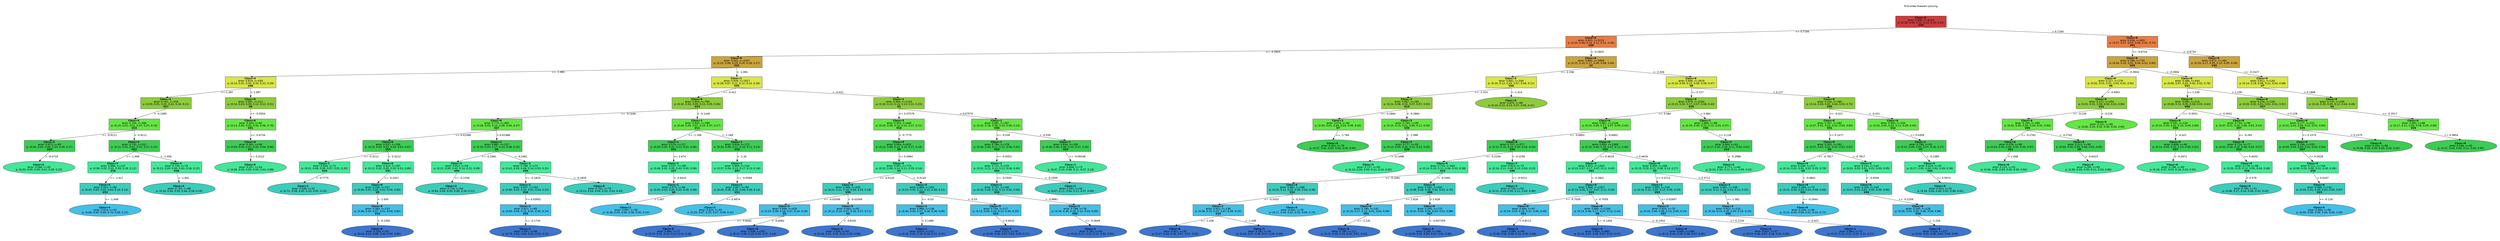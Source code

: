 digraph Tree {
splines=false;
graph [pad=".25", ranksep="0.5", nodesep="1"];
node [shape=rect, style="filled", color="black", fontname="helvetica",fillcolor="white"] ;
edge [fontname="helvetica"] ;
0 [label="first-order-theorem-proving", shape=plaintext];
0:s -> 1:n [style=invis];   
1 [label=<<b> Class=6 </b> <br/> error: 0.890, n=6118 <br/> p: (0.18, 0.08, 0.12, 0.10, 0.10, 0.42) <br/><b>V10</b>>, fillcolor="0.000 0.7 0.800", shape="rect"];
2 [label=<<b> Class=6 </b> <br/> error: 0.923, n=5215 <br/> p: (0.20, 0.08, 0.14, 0.11, 0.12, 0.36) <br/><b>V38</b>>, fillcolor="0.060 0.7 0.900", shape="rect"];
1:s -> 2:n [label="<= 0.7194"] ;
3 [label=<<b> Class=6 </b> <br/> error: 0.942, n=2347 <br/> p: (0.25, 0.06, 0.10, 0.16, 0.16, 0.27) <br/><b>V22</b>>, fillcolor="0.120 0.7 0.800", shape="rect"];
2:s -> 3:n [label="<= -0.2603"] ;
4 [label=<<b> Class=4 </b> <br/> error: 0.819, n=430 <br/> p: (0.10, 0.01, 0.03, 0.34, 0.22, 0.29) <br/><b>V46</b>>, fillcolor="0.180 0.7 0.900", shape="rect"];
3:s -> 4:n [label="<= -1.081"] ;
5 [label=<<b> Class=4 </b> <br/> error: 0.761, n=318 <br/> p: (0.09, 0.01, 0.02, 0.42, 0.26, 0.21) <br/><b>V17</b>>, fillcolor="0.240 0.7 0.800", shape="rect"];
4:s -> 5:n [label="<= 1.387"] ;
6 [label=<<b> Class=4 </b> <br/> error: 0.740, n=284 <br/> p: (0.10, 0.01, 0.01, 0.47, 0.23, 0.19) <br/><b>V23</b>>, fillcolor="0.300 0.7 0.900", shape="rect"];
5:s -> 6:n [label="> -0.1585"] ;
7 [label=<<b> Class=5 </b> <br/> error: 0.673, n=83 <br/> p: (0.04, 0.00, 0.00, 0.34, 0.36, 0.27) <br/><b>V25</b>>, fillcolor="0.360 0.7 0.800", shape="rect"];
6:s -> 7:n [label="<= -0.9111"] ;
8 [label=<<b> Class=4 </b> <br/> error: 0.568, n=50 <br/> p: (0.00, 0.00, 0.00, 0.52, 0.28, 0.20) >, fillcolor="0.420 0.7 0.900", shape="oval"];
7:s -> 8:n [label="> -0.4719"] ;
9 [label=<<b> Class=4 </b> <br/> error: 0.732, n=201 <br/> p: (0.12, 0.01, 0.01, 0.52, 0.17, 0.15) <br/><b>V22</b>>, fillcolor="0.360 0.7 0.800", shape="rect"];
6:s -> 9:n [label="> -0.9111"] ;
10 [label=<<b> Class=4 </b> <br/> error: 0.683, n=127 <br/> p: (0.06, 0.02, 0.02, 0.59, 0.18, 0.12) <br/><b>V16</b>>, fillcolor="0.420 0.7 0.900", shape="rect"];
9:s -> 10:n [label="<= -1.356"] ;
11 [label=<<b> Class=4 </b> <br/> error: 0.553, n=86 <br/> p: (0.03, 0.00, 0.00, 0.64, 0.19, 0.14) <br/><b>V22</b>>, fillcolor="0.480 0.7 0.800", shape="rect"];
10:s -> 11:n [label="<= -1.417"] ;
12 [label=<<b> Class=4 </b> <br/> error: 0.514, n=53 <br/> p: (0.06, 0.00, 0.00, 0.70, 0.09, 0.15) >, fillcolor="0.540 0.7 0.900", shape="oval"];
11:s -> 12:n [label="<= -1.448"] ;
13 [label=<<b> Class=4 </b> <br/> error: 0.739, n=74 <br/> p: (0.22, 0.00, 0.00, 0.41, 0.16, 0.22) <br/><b>V18</b>>, fillcolor="0.420 0.7 0.900", shape="rect"];
9:s -> 13:n [label="> -1.356"] ;
14 [label=<<b> Class=4 </b> <br/> error: 0.725, n=68 <br/> p: (0.19, 0.00, 0.00, 0.44, 0.18, 0.19) >, fillcolor="0.480 0.7 0.800", shape="oval"];
13:s -> 14:n [label="> -1.841"] ;
15 [label=<<b> Class=6 </b> <br/> error: 0.801, n=112 <br/> p: (0.13, 0.03, 0.09, 0.12, 0.12, 0.51) <br/><b>V6</b>>, fillcolor="0.240 0.7 0.800", shape="rect"];
4:s -> 15:n [label="> 1.387"] ;
16 [label=<<b> Class=6 </b> <br/> error: 0.440, n=63 <br/> p: (0.13, 0.00, 0.05, 0.00, 0.06, 0.76) <br/><b>V31</b>>, fillcolor="0.300 0.7 0.900", shape="rect"];
15:s -> 16:n [label="<= -0.3054"] ;
17 [label=<<b> Class=6 </b> <br/> error: 0.301, n=56 <br/> p: (0.09, 0.00, 0.02, 0.00, 0.04, 0.86) <br/><b>V11</b>>, fillcolor="0.360 0.7 0.800", shape="rect"];
16:s -> 17:n [label="<= -0.6734"] ;
18 [label=<<b> Class=6 </b> <br/> error: 0.257, n=54 <br/> p: (0.06, 0.00, 0.02, 0.00, 0.04, 0.89) >, fillcolor="0.420 0.7 0.900", shape="oval"];
17:s -> 18:n [label="<= 0.3122"] ;
19 [label=<<b> Class=1 </b> <br/> error: 0.939, n=1917 <br/> p: (0.28, 0.07, 0.11, 0.12, 0.15, 0.26) <br/><b>V35</b>>, fillcolor="0.180 0.7 0.900", shape="rect"];
3:s -> 19:n [label="> -1.081"] ;
20 [label=<<b> Class=6 </b> <br/> error: 0.834, n=784 <br/> p: (0.32, 0.03, 0.09, 0.15, 0.05, 0.36) <br/><b>V15</b>>, fillcolor="0.240 0.7 0.800", shape="rect"];
19:s -> 20:n [label="<= -0.421"] ;
21 [label=<<b> Class=6 </b> <br/> error: 0.770, n=495 <br/> p: (0.28, 0.03, 0.10, 0.08, 0.04, 0.47) <br/><b>V27</b>>, fillcolor="0.300 0.7 0.900", shape="rect"];
20:s -> 21:n [label="<= -0.1446"] ;
22 [label=<<b> Class=6 </b> <br/> error: 0.537, n=258 <br/> p: (0.22, 0.03, 0.03, 0.03, 0.01, 0.67) <br/><b>V13</b>>, fillcolor="0.360 0.7 0.800", shape="rect"];
21:s -> 22:n [label="<= 0.02388"] ;
23 [label=<<b> Class=1 </b> <br/> error: 0.626, n=71 <br/> p: (0.51, 0.06, 0.00, 0.07, 0.01, 0.35) <br/><b>V10</b>>, fillcolor="0.420 0.7 0.900", shape="rect"];
22:s -> 23:n [label="<= -0.3212"] ;
24 [label=<<b> Class=1 </b> <br/> error: 0.546, n=51 <br/> p: (0.71, 0.08, 0.00, 0.10, 0.02, 0.10) >, fillcolor="0.480 0.7 0.800", shape="oval"];
23:s -> 24:n [label="> -0.7775"] ;
25 [label=<<b> Class=6 </b> <br/> error: 0.413, n=187 <br/> p: (0.12, 0.02, 0.05, 0.02, 0.01, 0.80) <br/><b>V31</b>>, fillcolor="0.420 0.7 0.900", shape="rect"];
22:s -> 25:n [label="> -0.3212"] ;
26 [label=<<b> Class=6 </b> <br/> error: 0.336, n=157 <br/> p: (0.06, 0.02, 0.05, 0.02, 0.00, 0.85) <br/><b>V5</b>>, fillcolor="0.480 0.7 0.800", shape="rect"];
25:s -> 26:n [label="<= -0.4207"] ;
27 [label=<<b> Class=6 </b> <br/> error: 0.383, n=115 <br/> p: (0.08, 0.03, 0.07, 0.01, 0.00, 0.82) <br/><b>V15</b>>, fillcolor="0.540 0.7 0.900", shape="rect"];
26:s -> 27:n [label="> -1.045"] ;
28 [label=<<b> Class=6 </b> <br/> error: 0.326, n=92 <br/> p: (0.04, 0.03, 0.08, 0.00, 0.00, 0.85) >, fillcolor="0.600 0.7 0.800", shape="oval"];
27:s -> 28:n [label="> -0.2362"] ;
29 [label=<<b> Class=1 </b> <br/> error: 0.887, n=237 <br/> p: (0.33, 0.03, 0.17, 0.14, 0.08, 0.25) <br/><b>V6</b>>, fillcolor="0.360 0.7 0.800", shape="rect"];
21:s -> 29:n [label="> 0.02388"] ;
30 [label=<<b> Class=3 </b> <br/> error: 0.812, n=64 <br/> p: (0.12, 0.00, 0.42, 0.14, 0.22, 0.09) <br/><b>V34</b>>, fillcolor="0.420 0.7 0.900", shape="rect"];
29:s -> 30:n [label="<= -0.2481"] ;
31 [label=<<b> Class=3 </b> <br/> error: 0.716, n=54 <br/> p: (0.04, 0.00, 0.50, 0.09, 0.26, 0.11) >, fillcolor="0.480 0.7 0.800", shape="oval"];
30:s -> 31:n [label="<= -0.2256"] ;
32 [label=<<b> Class=1 </b> <br/> error: 0.798, n=173 <br/> p: (0.41, 0.03, 0.08, 0.14, 0.03, 0.31) <br/><b>V39</b>>, fillcolor="0.420 0.7 0.900", shape="rect"];
29:s -> 32:n [label="> -0.2481"] ;
33 [label=<<b> Class=1 </b> <br/> error: 0.637, n=103 <br/> p: (0.60, 0.03, 0.10, 0.01, 0.04, 0.22) <br/><b>V10</b>>, fillcolor="0.480 0.7 0.800", shape="rect"];
32:s -> 33:n [label="<= -0.1829"] ;
34 [label=<<b> Class=1 </b> <br/> error: 0.627, n=85 <br/> p: (0.65, 0.04, 0.12, 0.01, 0.05, 0.14) <br/><b>V15</b>>, fillcolor="0.540 0.7 0.900", shape="rect"];
33:s -> 34:n [label="<= 0.03902"] ;
35 [label=<<b> Class=1 </b> <br/> error: 0.497, n=68 <br/> p: (0.75, 0.03, 0.04, 0.01, 0.03, 0.13) >, fillcolor="0.600 0.7 0.800", shape="oval"];
34:s -> 35:n [label="<= -0.1744"] ;
36 [label=<<b> Class=6 </b> <br/> error: 0.761, n=70 <br/> p: (0.13, 0.04, 0.04, 0.33, 0.03, 0.43) >, fillcolor="0.480 0.7 0.800", shape="oval"];
32:s -> 36:n [label="> -0.1829"] ;
37 [label=<<b> Class=1 </b> <br/> error: 0.845, n=289 <br/> p: (0.40, 0.04, 0.07, 0.25, 0.07, 0.17) <br/><b>V11</b>>, fillcolor="0.300 0.7 0.900", shape="rect"];
20:s -> 37:n [label="> -0.1446"] ;
38 [label=<<b> Class=1 </b> <br/> error: 0.576, n=117 <br/> p: (0.50, 0.02, 0.01, 0.41, 0.01, 0.06) <br/><b>V31</b>>, fillcolor="0.360 0.7 0.800", shape="rect"];
37:s -> 38:n [label="<= -1.169"] ;
39 [label=<<b> Class=1 </b> <br/> error: 0.537, n=109 <br/> p: (0.49, 0.02, 0.00, 0.43, 0.00, 0.06) <br/><b>V27</b>>, fillcolor="0.420 0.7 0.900", shape="rect"];
38:s -> 39:n [label="<= 2.674"] ;
40 [label=<<b> Class=1 </b> <br/> error: 0.570, n=66 <br/> p: (0.55, 0.03, 0.00, 0.33, 0.00, 0.09) <br/><b>V6</b>>, fillcolor="0.480 0.7 0.800", shape="rect"];
39:s -> 40:n [label="> -0.6423"] ;
41 [label=<<b> Class=1 </b> <br/> error: 0.597, n=58 <br/> p: (0.48, 0.03, 0.00, 0.38, 0.00, 0.10) >, fillcolor="0.540 0.7 0.900", shape="oval"];
40:s -> 41:n [label="> 1.007"] ;
42 [label=<<b> Class=1 </b> <br/> error: 0.916, n=172 <br/> p: (0.34, 0.06, 0.11, 0.15, 0.11, 0.24) <br/><b>V16</b>>, fillcolor="0.360 0.7 0.800", shape="rect"];
37:s -> 42:n [label="> -1.169"] ;
43 [label=<<b> Class=1 </b> <br/> error: 0.908, n=144 <br/> p: (0.37, 0.04, 0.13, 0.17, 0.13, 0.16) <br/><b>V47</b>>, fillcolor="0.420 0.7 0.900", shape="rect"];
42:s -> 43:n [label="> -1.45"] ;
44 [label=<<b> Class=1 </b> <br/> error: 0.847, n=99 <br/> p: (0.46, 0.06, 0.16, 0.08, 0.09, 0.14) <br/><b>V12</b>>, fillcolor="0.480 0.7 0.800", shape="rect"];
43:s -> 44:n [label="<= -0.5568"] ;
45 [label=<<b> Class=1 </b> <br/> error: 0.915, n=55 <br/> p: (0.29, 0.07, 0.25, 0.07, 0.09, 0.22) >, fillcolor="0.540 0.7 0.900", shape="oval"];
44:s -> 45:n [label="<= 0.4874"] ;
46 [label=<<b> Class=1 </b> <br/> error: 0.964, n=1133 <br/> p: (0.26, 0.10, 0.13, 0.10, 0.22, 0.20) <br/><b>V2</b>>, fillcolor="0.240 0.7 0.800", shape="rect"];
19:s -> 46:n [label="> -0.421"] ;
47 [label=<<b> Class=5 </b> <br/> error: 0.953, n=846 <br/> p: (0.20, 0.08, 0.14, 0.10, 0.27, 0.21) <br/><b>V10</b>>, fillcolor="0.300 0.7 0.900", shape="rect"];
46:s -> 47:n [label="<= 0.07579"] ;
48 [label=<<b> Class=5 </b> <br/> error: 0.954, n=822 <br/> p: (0.21, 0.08, 0.14, 0.10, 0.27, 0.19) <br/><b>V8</b>>, fillcolor="0.360 0.7 0.800", shape="rect"];
47:s -> 48:n [label="> -0.7775"] ;
49 [label=<<b> Class=5 </b> <br/> error: 0.951, n=773 <br/> p: (0.22, 0.08, 0.14, 0.11, 0.29, 0.16) <br/><b>V3</b>>, fillcolor="0.420 0.7 0.900", shape="rect"];
48:s -> 49:n [label="<= 0.3994"] ;
50 [label=<<b> Class=5 </b> <br/> error: 0.968, n=520 <br/> p: (0.21, 0.11, 0.16, 0.09, 0.25, 0.18) <br/><b>V35</b>>, fillcolor="0.480 0.7 0.800", shape="rect"];
49:s -> 50:n [label="<= -0.5143"] ;
51 [label=<<b> Class=5 </b> <br/> error: 0.946, n=429 <br/> p: (0.23, 0.08, 0.18, 0.07, 0.24, 0.20) <br/><b>V3</b>>, fillcolor="0.540 0.7 0.900", shape="rect"];
50:s -> 51:n [label="<= -0.02049"] ;
52 [label=<<b> Class=6 </b> <br/> error: 0.866, n=77 <br/> p: (0.22, 0.01, 0.12, 0.13, 0.14, 0.38) >, fillcolor="0.600 0.7 0.800", shape="oval"];
51:s -> 52:n [label="<= -0.6062"] ;
53 [label=<<b> Class=5 </b> <br/> error: 0.938, n=352 <br/> p: (0.23, 0.09, 0.20, 0.05, 0.27, 0.16) >, fillcolor="0.600 0.7 0.800", shape="oval"];
51:s -> 53:n [label="> -0.6062"] ;
54 [label=<<b> Class=5 </b> <br/> error: 0.943, n=91 <br/> p: (0.12, 0.24, 0.07, 0.19, 0.27, 0.11) <br/><b>V2</b>>, fillcolor="0.540 0.7 0.900", shape="rect"];
50:s -> 54:n [label="> -0.02049"] ;
55 [label=<<b> Class=4 </b> <br/> error: 0.926, n=64 <br/> p: (0.16, 0.22, 0.05, 0.25, 0.25, 0.08) >, fillcolor="0.600 0.7 0.800", shape="oval"];
54:s -> 55:n [label="> -0.8191"] ;
56 [label=<<b> Class=5 </b> <br/> error: 0.866, n=253 <br/> p: (0.23, 0.02, 0.11, 0.15, 0.38, 0.12) <br/><b>V22</b>>, fillcolor="0.480 0.7 0.800", shape="rect"];
49:s -> 56:n [label="> -0.5143"] ;
57 [label=<<b> Class=1 </b> <br/> error: 0.888, n=136 <br/> p: (0.30, 0.03, 0.17, 0.18, 0.26, 0.06) <br/><b>V7</b>>, fillcolor="0.540 0.7 0.900", shape="rect"];
56:s -> 57:n [label="<= -0.53"] ;
58 [label=<<b> Class=1 </b> <br/> error: 0.874, n=121 <br/> p: (0.34, 0.02, 0.19, 0.18, 0.21, 0.07) >, fillcolor="0.600 0.7 0.800", shape="oval"];
57:s -> 58:n [label="> 0.1489"] ;
59 [label=<<b> Class=5 </b> <br/> error: 0.734, n=117 <br/> p: (0.15, 0.00, 0.03, 0.12, 0.50, 0.20) <br/><b>V14</b>>, fillcolor="0.540 0.7 0.900", shape="rect"];
56:s -> 59:n [label="> -0.53"] ;
60 [label=<<b> Class=5 </b> <br/> error: 0.521, n=79 <br/> p: (0.05, 0.00, 0.01, 0.03, 0.65, 0.27) >, fillcolor="0.600 0.7 0.800", shape="oval"];
59:s -> 60:n [label="> 0.4532"] ;
61 [label=<<b> Class=1 </b> <br/> error: 0.881, n=287 <br/> p: (0.42, 0.18, 0.09, 0.10, 0.06, 0.14) <br/><b>V38</b>>, fillcolor="0.300 0.7 0.900", shape="rect"];
46:s -> 61:n [label="> 0.07579"] ;
62 [label=<<b> Class=1 </b> <br/> error: 0.784, n=178 <br/> p: (0.46, 0.26, 0.11, 0.11, 0.06, 0.01) <br/><b>V10</b>>, fillcolor="0.360 0.7 0.800", shape="rect"];
61:s -> 62:n [label="<= -0.539"] ;
63 [label=<<b> Class=1 </b> <br/> error: 0.731, n=155 <br/> p: (0.51, 0.21, 0.13, 0.12, 0.04, 0.00) <br/><b>V44</b>>, fillcolor="0.420 0.7 0.900", shape="rect"];
62:s -> 63:n [label="<= -0.5053"] ;
64 [label=<<b> Class=1 </b> <br/> error: 0.757, n=100 <br/> p: (0.42, 0.26, 0.18, 0.12, 0.02, 0.00) <br/><b>V19</b>>, fillcolor="0.480 0.7 0.800", shape="rect"];
63:s -> 64:n [label="<= -0.2505"] ;
65 [label=<<b> Class=1 </b> <br/> error: 0.788, n=76 <br/> p: (0.34, 0.30, 0.20, 0.13, 0.03, 0.00) <br/><b>V50</b>>, fillcolor="0.540 0.7 0.900", shape="rect"];
64:s -> 65:n [label="> -0.9981"] ;
66 [label=<<b> Class=1 </b> <br/> error: 0.791, n=60 <br/> p: (0.33, 0.27, 0.22, 0.17, 0.02, 0.00) >, fillcolor="0.600 0.7 0.800", shape="oval"];
65:s -> 66:n [label="<= -0.4649"] ;
67 [label=<<b> Class=1 </b> <br/> error: 0.592, n=55 <br/> p: (0.67, 0.11, 0.04, 0.11, 0.07, 0.00) >, fillcolor="0.480 0.7 0.800", shape="oval"];
63:s -> 67:n [label="> -0.2505"] ;
68 [label=<<b> Class=1 </b> <br/> error: 0.834, n=109 <br/> p: (0.36, 0.06, 0.06, 0.10, 0.07, 0.35) <br/><b>V33</b>>, fillcolor="0.360 0.7 0.800", shape="rect"];
61:s -> 68:n [label="> -0.539"] ;
69 [label=<<b> Class=1 </b> <br/> error: 0.848, n=73 <br/> p: (0.47, 0.10, 0.08, 0.11, 0.07, 0.18) >, fillcolor="0.420 0.7 0.900", shape="oval"];
68:s -> 69:n [label="<= -0.09248"] ;
70 [label=<<b> Class=6 </b> <br/> error: 0.864, n=2868 <br/> p: (0.15, 0.10, 0.17, 0.06, 0.08, 0.44) <br/><b>V2</b>>, fillcolor="0.120 0.7 0.800", shape="rect"];
2:s -> 70:n [label="> -0.2603"] ;
71 [label=<<b> Class=3 </b> <br/> error: 0.861, n=249 <br/> p: (0.20, 0.12, 0.43, 0.07, 0.06, 0.11) <br/><b>V20</b>>, fillcolor="0.180 0.7 0.900", shape="rect"];
70:s -> 71:n [label="<= -2.336"] ;
72 [label=<<b> Class=3 </b> <br/> error: 0.687, n=181 <br/> p: (0.24, 0.08, 0.55, 0.07, 0.07, 0.00) <br/><b>V13</b>>, fillcolor="0.240 0.7 0.800", shape="rect"];
71:s -> 72:n [label="<= -1.314"] ;
73 [label=<<b> Class=3 </b> <br/> error: 0.474, n=82 <br/> p: (0.35, 0.01, 0.60, 0.04, 0.00, 0.00) <br/><b>V7</b>>, fillcolor="0.300 0.7 0.900", shape="rect"];
72:s -> 73:n [label="<= -0.2864"] ;
74 [label=<<b> Class=3 </b> <br/> error: 0.402, n=79 <br/> p: (0.37, 0.01, 0.62, 0.00, 0.00, 0.00) >, fillcolor="0.360 0.7 0.800", shape="oval"];
73:s -> 74:n [label="<= -1.764"] ;
75 [label=<<b> Class=3 </b> <br/> error: 0.765, n=99 <br/> p: (0.15, 0.13, 0.51, 0.09, 0.12, 0.00) <br/><b>V20</b>>, fillcolor="0.300 0.7 0.900", shape="rect"];
72:s -> 75:n [label="> -0.2864"] ;
76 [label=<<b> Class=3 </b> <br/> error: 0.777, n=55 <br/> p: (0.13, 0.05, 0.45, 0.15, 0.22, 0.00) <br/><b>V28</b>>, fillcolor="0.360 0.7 0.800", shape="rect"];
75:s -> 76:n [label="> -1.998"] ;
77 [label=<<b> Class=3 </b> <br/> error: 0.727, n=50 <br/> p: (0.10, 0.04, 0.50, 0.12, 0.24, 0.00) >, fillcolor="0.420 0.7 0.900", shape="oval"];
76:s -> 77:n [label="> -0.1498"] ;
78 [label=<<b> Class=6 </b> <br/> error: 0.870, n=68 <br/> p: (0.10, 0.22, 0.13, 0.07, 0.06, 0.41) >, fillcolor="0.240 0.7 0.800", shape="oval"];
71:s -> 78:n [label="> -1.314"] ;
79 [label=<<b> Class=6 </b> <br/> error: 0.846, n=2619 <br/> p: (0.15, 0.09, 0.15, 0.06, 0.08, 0.47) <br/><b>V8</b>>, fillcolor="0.180 0.7 0.900", shape="rect"];
70:s -> 79:n [label="> -2.336"] ;
80 [label=<<b> Class=6 </b> <br/> error: 0.879, n=2234 <br/> p: (0.15, 0.10, 0.17, 0.07, 0.08, 0.43) <br/><b>V35</b>>, fillcolor="0.240 0.7 0.800", shape="rect"];
79:s -> 80:n [label="<= 0.127"] ;
81 [label=<<b> Class=6 </b> <br/> error: 0.867, n=2146 <br/> p: (0.15, 0.09, 0.17, 0.07, 0.09, 0.44) <br/><b>V8</b>>, fillcolor="0.300 0.7 0.900", shape="rect"];
80:s -> 81:n [label="<= 3.584"] ;
82 [label=<<b> Class=6 </b> <br/> error: 0.757, n=577 <br/> p: (0.15, 0.10, 0.15, 0.04, 0.02, 0.54) <br/><b>V34</b>>, fillcolor="0.360 0.7 0.800", shape="rect"];
81:s -> 82:n [label="<= -0.6902"] ;
83 [label=<<b> Class=6 </b> <br/> error: 0.719, n=504 <br/> p: (0.14, 0.10, 0.11, 0.04, 0.03, 0.58) <br/><b>V15</b>>, fillcolor="0.420 0.7 0.900", shape="rect"];
82:s -> 83:n [label="<= -0.2256"] ;
84 [label=<<b> Class=6 </b> <br/> error: 0.863, n=188 <br/> p: (0.25, 0.12, 0.16, 0.06, 0.04, 0.38) <br/><b>V12</b>>, fillcolor="0.480 0.7 0.800", shape="rect"];
83:s -> 84:n [label="<= -0.2091"] ;
85 [label=<<b> Class=1 </b> <br/> error: 0.922, n=136 <br/> p: (0.28, 0.15, 0.21, 0.07, 0.05, 0.24) <br/><b>V14</b>>, fillcolor="0.540 0.7 0.900", shape="rect"];
84:s -> 85:n [label="<= -0.3332"] ;
86 [label=<<b> Class=6 </b> <br/> error: 0.927, n=82 <br/> p: (0.17, 0.20, 0.16, 0.07, 0.07, 0.33) >, fillcolor="0.600 0.7 0.800", shape="oval"];
85:s -> 86:n [label="<= -1.436"] ;
87 [label=<<b> Class=1 </b> <br/> error: 0.782, n=54 <br/> p: (0.44, 0.07, 0.30, 0.07, 0.02, 0.09) >, fillcolor="0.600 0.7 0.800", shape="oval"];
85:s -> 87:n [label="> -1.436"] ;
88 [label=<<b> Class=6 </b> <br/> error: 0.445, n=52 <br/> p: (0.17, 0.04, 0.02, 0.02, 0.00, 0.75) >, fillcolor="0.540 0.7 0.900", shape="oval"];
84:s -> 88:n [label="> -0.3332"] ;
89 [label=<<b> Class=6 </b> <br/> error: 0.582, n=316 <br/> p: (0.08, 0.09, 0.08, 0.02, 0.02, 0.70) <br/><b>V48</b>>, fillcolor="0.480 0.7 0.800", shape="rect"];
83:s -> 89:n [label="> -0.2091"] ;
90 [label=<<b> Class=6 </b> <br/> error: 0.780, n=141 <br/> p: (0.16, 0.17, 0.13, 0.01, 0.04, 0.48) <br/><b>V51</b>>, fillcolor="0.540 0.7 0.900", shape="rect"];
89:s -> 90:n [label="<= 2.628"] ;
91 [label=<<b> Class=6 </b> <br/> error: 0.789, n=111 <br/> p: (0.21, 0.20, 0.15, 0.02, 0.01, 0.41) >, fillcolor="0.600 0.7 0.800", shape="oval"];
90:s -> 91:n [label="<= -2.132"] ;
92 [label=<<b> Class=6 </b> <br/> error: 0.305, n=175 <br/> p: (0.01, 0.03, 0.04, 0.03, 0.01, 0.88) <br/><b>V17</b>>, fillcolor="0.540 0.7 0.900", shape="rect"];
89:s -> 92:n [label="> 2.628"] ;
93 [label=<<b> Class=6 </b> <br/> error: 0.246, n=166 <br/> p: (0.00, 0.02, 0.04, 0.02, 0.01, 0.90) >, fillcolor="0.600 0.7 0.800", shape="oval"];
92:s -> 93:n [label="> -0.007359"] ;
94 [label=<<b> Class=3 </b> <br/> error: 0.820, n=73 <br/> p: (0.16, 0.11, 0.40, 0.10, 0.00, 0.23) <br/><b>V46</b>>, fillcolor="0.420 0.7 0.900", shape="rect"];
82:s -> 94:n [label="> -0.2256"] ;
95 [label=<<b> Class=3 </b> <br/> error: 0.728, n=53 <br/> p: (0.11, 0.15, 0.55, 0.11, 0.00, 0.08) >, fillcolor="0.480 0.7 0.800", shape="oval"];
94:s -> 95:n [label="<= -0.5012"] ;
96 [label=<<b> Class=6 </b> <br/> error: 0.895, n=1569 <br/> p: (0.15, 0.09, 0.18, 0.07, 0.11, 0.40) <br/><b>V25</b>>, fillcolor="0.360 0.7 0.800", shape="rect"];
81:s -> 96:n [label="> -0.6902"] ;
97 [label=<<b> Class=6 </b> <br/> error: 0.872, n=1303 <br/> p: (0.15, 0.07, 0.17, 0.07, 0.11, 0.43) <br/><b>V41</b>>, fillcolor="0.420 0.7 0.900", shape="rect"];
96:s -> 97:n [label="<= 0.4619"] ;
98 [label=<<b> Class=6 </b> <br/> error: 0.860, n=1257 <br/> p: (0.15, 0.06, 0.17, 0.07, 0.11, 0.44) <br/><b>V23</b>>, fillcolor="0.480 0.7 0.800", shape="rect"];
97:s -> 98:n [label="> -0.2801"] ;
99 [label=<<b> Class=6 </b> <br/> error: 0.684, n=97 <br/> p: (0.24, 0.00, 0.15, 0.11, 0.00, 0.49) <br/><b>V11</b>>, fillcolor="0.540 0.7 0.900", shape="rect"];
98:s -> 99:n [label="<= -0.7059"] ;
100 [label=<<b> Class=1 </b> <br/> error: 0.685, n=60 <br/> p: (0.38, 0.00, 0.08, 0.15, 0.00, 0.38) >, fillcolor="0.600 0.7 0.800", shape="oval"];
99:s -> 100:n [label="> 0.8112"] ;
101 [label=<<b> Class=6 </b> <br/> error: 0.865, n=1160 <br/> p: (0.14, 0.06, 0.17, 0.07, 0.12, 0.44) <br/><b>V8</b>>, fillcolor="0.540 0.7 0.900", shape="rect"];
98:s -> 101:n [label="> -0.7059"] ;
102 [label=<<b> Class=6 </b> <br/> error: 0.904, n=862 <br/> p: (0.15, 0.07, 0.20, 0.07, 0.14, 0.37) >, fillcolor="0.600 0.7 0.800", shape="oval"];
101:s -> 102:n [label="<= -0.1454"] ;
103 [label=<<b> Class=6 </b> <br/> error: 0.693, n=298 <br/> p: (0.12, 0.04, 0.09, 0.06, 0.07, 0.62) >, fillcolor="0.600 0.7 0.800", shape="oval"];
101:s -> 103:n [label="> -0.1454"] ;
104 [label=<<b> Class=6 </b> <br/> error: 0.955, n=266 <br/> p: (0.15, 0.20, 0.21, 0.08, 0.10, 0.27) <br/><b>V2</b>>, fillcolor="0.420 0.7 0.900", shape="rect"];
96:s -> 104:n [label="> 0.4619"] ;
105 [label=<<b> Class=2 </b> <br/> error: 0.892, n=118 <br/> p: (0.16, 0.31, 0.05, 0.13, 0.06, 0.29) <br/><b>V43</b>>, fillcolor="0.480 0.7 0.800", shape="rect"];
104:s -> 105:n [label="<= 0.3712"] ;
106 [label=<<b> Class=2 </b> <br/> error: 0.825, n=70 <br/> p: (0.19, 0.46, 0.06, 0.13, 0.03, 0.14) <br/><b>V37</b>>, fillcolor="0.540 0.7 0.900", shape="rect"];
105:s -> 106:n [label="<= 0.02697"] ;
107 [label=<<b> Class=2 </b> <br/> error: 0.807, n=57 <br/> p: (0.23, 0.46, 0.07, 0.16, 0.04, 0.05) >, fillcolor="0.600 0.7 0.800", shape="oval"];
106:s -> 107:n [label="<= 0.1226"] ;
108 [label=<<b> Class=3 </b> <br/> error: 0.901, n=148 <br/> p: (0.14, 0.11, 0.33, 0.03, 0.14, 0.25) <br/><b>V5</b>>, fillcolor="0.480 0.7 0.800", shape="rect"];
104:s -> 108:n [label="> 0.3712"] ;
109 [label=<<b> Class=3 </b> <br/> error: 0.922, n=114 <br/> p: (0.18, 0.14, 0.30, 0.04, 0.10, 0.24) <br/><b>V35</b>>, fillcolor="0.540 0.7 0.900", shape="rect"];
108:s -> 109:n [label="<= 1.382"] ;
110 [label=<<b> Class=1 </b> <br/> error: 0.964, n=73 <br/> p: (0.21, 0.21, 0.21, 0.07, 0.11, 0.21) >, fillcolor="0.600 0.7 0.800", shape="oval"];
109:s -> 110:n [label="> -0.421"] ;
111 [label=<<b> Class=2 </b> <br/> error: 0.868, n=88 <br/> p: (0.16, 0.39, 0.23, 0.12, 0.03, 0.07) <br/><b>V30</b>>, fillcolor="0.300 0.7 0.900", shape="rect"];
80:s -> 111:n [label="> 3.584"] ;
112 [label=<<b> Class=2 </b> <br/> error: 0.800, n=81 <br/> p: (0.17, 0.42, 0.25, 0.11, 0.04, 0.01) <br/><b>V15</b>>, fillcolor="0.360 0.7 0.800", shape="rect"];
111:s -> 112:n [label="<= 3.118"] ;
113 [label=<<b> Class=2 </b> <br/> error: 0.771, n=64 <br/> p: (0.20, 0.50, 0.12, 0.11, 0.05, 0.02) >, fillcolor="0.420 0.7 0.900", shape="oval"];
112:s -> 113:n [label="> -0.2986"] ;
114 [label=<<b> Class=6 </b> <br/> error: 0.532, n=385 <br/> p: (0.14, 0.03, 0.02, 0.04, 0.05, 0.73) <br/><b>V35</b>>, fillcolor="0.240 0.7 0.800", shape="rect"];
79:s -> 114:n [label="> 0.127"] ;
115 [label=<<b> Class=6 </b> <br/> error: 0.357, n=282 <br/> p: (0.07, 0.02, 0.01, 0.01, 0.04, 0.85) <br/><b>V31</b>>, fillcolor="0.300 0.7 0.900", shape="rect"];
114:s -> 115:n [label="<= -0.421"] ;
116 [label=<<b> Class=6 </b> <br/> error: 0.302, n=261 <br/> p: (0.07, 0.02, 0.01, 0.01, 0.02, 0.87) <br/><b>V5</b>>, fillcolor="0.360 0.7 0.800", shape="rect"];
115:s -> 116:n [label="<= 0.1477"] ;
117 [label=<<b> Class=6 </b> <br/> error: 0.430, n=117 <br/> p: (0.14, 0.01, 0.01, 0.02, 0.05, 0.78) <br/><b>V3</b>>, fillcolor="0.420 0.7 0.900", shape="rect"];
116:s -> 117:n [label="<= -0.7817"] ;
118 [label=<<b> Class=6 </b> <br/> error: 0.496, n=73 <br/> p: (0.21, 0.00, 0.00, 0.03, 0.08, 0.68) <br/><b>V31</b>>, fillcolor="0.480 0.7 0.800", shape="rect"];
117:s -> 118:n [label="> -0.9841"] ;
119 [label=<<b> Class=6 </b> <br/> error: 0.426, n=69 <br/> p: (0.22, 0.00, 0.00, 0.01, 0.04, 0.72) >, fillcolor="0.540 0.7 0.900", shape="oval"];
118:s -> 119:n [label="<= -0.2944"] ;
120 [label=<<b> Class=6 </b> <br/> error: 0.143, n=144 <br/> p: (0.01, 0.02, 0.01, 0.01, 0.00, 0.95) <br/><b>V3</b>>, fillcolor="0.420 0.7 0.900", shape="rect"];
116:s -> 120:n [label="> -0.7817"] ;
121 [label=<<b> Class=6 </b> <br/> error: 0.105, n=140 <br/> p: (0.01, 0.02, 0.01, 0.00, 0.00, 0.96) <br/><b>V34</b>>, fillcolor="0.480 0.7 0.800", shape="rect"];
120:s -> 121:n [label="> -0.9294"] ;
122 [label=<<b> Class=6 </b> <br/> error: 0.045, n=128 <br/> p: (0.00, 0.02, 0.00, 0.00, 0.00, 0.98) <br/><b>V18</b>>, fillcolor="0.540 0.7 0.900", shape="rect"];
121:s -> 122:n [label="<= -0.2256"] ;
123 [label=<<b> Class=6 </b> <br/> error: 0.026, n=127 <br/> p: (0.00, 0.01, 0.00, 0.00, 0.00, 0.99) >, fillcolor="0.600 0.7 0.800", shape="oval"];
122:s -> 123:n [label="> -1.226"] ;
124 [label=<<b> Class=6 </b> <br/> error: 0.800, n=103 <br/> p: (0.33, 0.05, 0.03, 0.11, 0.09, 0.40) <br/><b>V12</b>>, fillcolor="0.300 0.7 0.900", shape="rect"];
114:s -> 124:n [label="> -0.421"] ;
125 [label=<<b> Class=1 </b> <br/> error: 0.790, n=91 <br/> p: (0.37, 0.05, 0.03, 0.07, 0.10, 0.37) <br/><b>V7</b>>, fillcolor="0.360 0.7 0.800", shape="rect"];
124:s -> 125:n [label="<= 0.0309"] ;
126 [label=<<b> Class=6 </b> <br/> error: 0.629, n=55 <br/> p: (0.27, 0.05, 0.00, 0.02, 0.09, 0.56) <br/><b>V34</b>>, fillcolor="0.420 0.7 0.900", shape="rect"];
125:s -> 126:n [label="> -0.2385"] ;
127 [label=<<b> Class=6 </b> <br/> error: 0.524, n=51 <br/> p: (0.29, 0.00, 0.00, 0.02, 0.08, 0.61) >, fillcolor="0.480 0.7 0.800", shape="oval"];
126:s -> 127:n [label="<= 0.5974"] ;
128 [label=<<b> Class=6 </b> <br/> error: 0.536, n=903 <br/> p: (0.07, 0.07, 0.03, 0.06, 0.02, 0.74) <br/><b>V31</b>>, fillcolor="0.060 0.7 0.900", shape="rect"];
1:s -> 128:n [label="> 0.7194"] ;
129 [label=<<b> Class=6 </b> <br/> error: 0.399, n=720 <br/> p: (0.04, 0.05, 0.02, 0.04, 0.02, 0.83) <br/><b>V25</b>>, fillcolor="0.120 0.7 0.800", shape="rect"];
128:s -> 129:n [label="<= -0.6734"] ;
130 [label=<<b> Class=6 </b> <br/> error: 0.227, n=276 <br/> p: (0.02, 0.01, 0.01, 0.04, 0.01, 0.92) <br/><b>V6</b>>, fillcolor="0.180 0.7 0.900", shape="rect"];
129:s -> 130:n [label="<= -0.3904"] ;
131 [label=<<b> Class=6 </b> <br/> error: 0.171, n=254 <br/> p: (0.01, 0.01, 0.00, 0.03, 0.01, 0.94) <br/><b>V21</b>>, fillcolor="0.240 0.7 0.800", shape="rect"];
130:s -> 131:n [label="> -0.6951"] ;
132 [label=<<b> Class=6 </b> <br/> error: 0.166, n=189 <br/> p: (0.02, 0.00, 0.00, 0.04, 0.01, 0.94) <br/><b>V29</b>>, fillcolor="0.300 0.7 0.900", shape="rect"];
131:s -> 132:n [label="<= -0.226"] ;
133 [label=<<b> Class=6 </b> <br/> error: 0.076, n=99 <br/> p: (0.03, 0.00, 0.00, 0.00, 0.00, 0.97) <br/><b>V11</b>>, fillcolor="0.360 0.7 0.800", shape="rect"];
132:s -> 133:n [label="<= -0.2762"] ;
134 [label=<<b> Class=6 </b> <br/> error: 0.123, n=52 <br/> p: (0.06, 0.00, 0.00, 0.00, 0.00, 0.94) >, fillcolor="0.420 0.7 0.900", shape="oval"];
133:s -> 134:n [label="> 1.008"] ;
135 [label=<<b> Class=6 </b> <br/> error: 0.211, n=90 <br/> p: (0.00, 0.00, 0.00, 0.08, 0.02, 0.90) <br/><b>V6</b>>, fillcolor="0.360 0.7 0.800", shape="rect"];
132:s -> 135:n [label="> -0.2762"] ;
136 [label=<<b> Class=6 </b> <br/> error: 0.265, n=65 <br/> p: (0.00, 0.00, 0.00, 0.11, 0.03, 0.86) >, fillcolor="0.420 0.7 0.900", shape="oval"];
135:s -> 136:n [label="> -0.6423"] ;
137 [label=<<b> Class=6 </b> <br/> error: 0.121, n=65 <br/> p: (0.00, 0.03, 0.02, 0.00, 0.00, 0.95) >, fillcolor="0.300 0.7 0.900", shape="oval"];
131:s -> 137:n [label="> -0.226"] ;
138 [label=<<b> Class=6 </b> <br/> error: 0.486, n=444 <br/> p: (0.06, 0.07, 0.03, 0.05, 0.02, 0.78) <br/><b>V11</b>>, fillcolor="0.180 0.7 0.900", shape="rect"];
129:s -> 138:n [label="> -0.3904"] ;
139 [label=<<b> Class=6 </b> <br/> error: 0.682, n=214 <br/> p: (0.09, 0.12, 0.05, 0.08, 0.03, 0.63) <br/><b>V50</b>>, fillcolor="0.240 0.7 0.800", shape="rect"];
138:s -> 139:n [label="<= 1.236"] ;
140 [label=<<b> Class=6 </b> <br/> error: 0.591, n=124 <br/> p: (0.10, 0.05, 0.02, 0.10, 0.04, 0.69) <br/><b>V35</b>>, fillcolor="0.300 0.7 0.900", shape="rect"];
139:s -> 140:n [label="<= -0.3031"] ;
141 [label=<<b> Class=6 </b> <br/> error: 0.689, n=94 <br/> p: (0.14, 0.05, 0.02, 0.13, 0.05, 0.61) <br/><b>V37</b>>, fillcolor="0.360 0.7 0.800", shape="rect"];
140:s -> 141:n [label="> -0.421"] ;
142 [label=<<b> Class=6 </b> <br/> error: 0.768, n=60 <br/> p: (0.18, 0.07, 0.03, 0.18, 0.03, 0.50) >, fillcolor="0.420 0.7 0.900", shape="oval"];
141:s -> 142:n [label="> -0.2671"] ;
143 [label=<<b> Class=6 </b> <br/> error: 0.734, n=90 <br/> p: (0.07, 0.21, 0.10, 0.06, 0.02, 0.54) <br/><b>V37</b>>, fillcolor="0.300 0.7 0.900", shape="rect"];
139:s -> 143:n [label="> -0.3031"] ;
144 [label=<<b> Class=6 </b> <br/> error: 0.714, n=77 <br/> p: (0.04, 0.18, 0.12, 0.06, 0.03, 0.57) <br/><b>V13</b>>, fillcolor="0.360 0.7 0.800", shape="rect"];
143:s -> 144:n [label="<= -0.265"] ;
145 [label=<<b> Class=6 </b> <br/> error: 0.776, n=56 <br/> p: (0.05, 0.25, 0.12, 0.05, 0.04, 0.48) <br/><b>V16</b>>, fillcolor="0.420 0.7 0.900", shape="rect"];
144:s -> 145:n [label="<= 0.4033"] ;
146 [label=<<b> Class=6 </b> <br/> error: 0.780, n=51 <br/> p: (0.06, 0.27, 0.14, 0.06, 0.02, 0.45) >, fillcolor="0.480 0.7 0.800", shape="oval"];
145:s -> 146:n [label="> 0.579"] ;
147 [label=<<b> Class=6 </b> <br/> error: 0.236, n=230 <br/> p: (0.03, 0.02, 0.01, 0.01, 0.01, 0.91) <br/><b>V27</b>>, fillcolor="0.240 0.7 0.800", shape="rect"];
138:s -> 147:n [label="> 1.236"] ;
148 [label=<<b> Class=6 </b> <br/> error: 0.177, n=221 <br/> p: (0.02, 0.02, 0.00, 0.01, 0.01, 0.94) <br/><b>V25</b>>, fillcolor="0.300 0.7 0.900", shape="rect"];
147:s -> 148:n [label="> 0.228"] ;
149 [label=<<b> Class=6 </b> <br/> error: 0.156, n=155 <br/> p: (0.00, 0.03, 0.00, 0.01, 0.01, 0.94) <br/><b>V27</b>>, fillcolor="0.360 0.7 0.800", shape="rect"];
148:s -> 149:n [label="<= 0.1575"] ;
150 [label=<<b> Class=6 </b> <br/> error: 0.111, n=144 <br/> p: (0.00, 0.03, 0.00, 0.01, 0.00, 0.96) <br/><b>V16</b>>, fillcolor="0.420 0.7 0.900", shape="rect"];
149:s -> 150:n [label="<= 0.2628"] ;
151 [label=<<b> Class=6 </b> <br/> error: 0.088, n=132 <br/> p: (0.00, 0.02, 0.00, 0.02, 0.00, 0.97) <br/><b>V15</b>>, fillcolor="0.480 0.7 0.800", shape="rect"];
150:s -> 151:n [label="> 0.5437"] ;
152 [label=<<b> Class=6 </b> <br/> error: 0.000, n=95 <br/> p: (0.00, 0.00, 0.00, 0.00, 0.00, 1.00) >, fillcolor="0.540 0.7 0.900", shape="oval"];
151:s -> 152:n [label="<= -0.116"] ;
153 [label=<<b> Class=6 </b> <br/> error: 0.150, n=66 <br/> p: (0.08, 0.00, 0.00, 0.00, 0.00, 0.92) >, fillcolor="0.360 0.7 0.800", shape="oval"];
148:s -> 153:n [label="> 0.1575"] ;
154 [label=<<b> Class=6 </b> <br/> error: 0.872, n=183 <br/> p: (0.19, 0.17, 0.05, 0.15, 0.05, 0.39) <br/><b>V30</b>>, fillcolor="0.120 0.7 0.800", shape="rect"];
128:s -> 154:n [label="> -0.6734"] ;
155 [label=<<b> Class=6 </b> <br/> error: 0.811, n=140 <br/> p: (0.14, 0.18, 0.06, 0.12, 0.03, 0.48) <br/><b>V7</b>>, fillcolor="0.180 0.7 0.900", shape="rect"];
154:s -> 155:n [label="<= -0.2427"] ;
156 [label=<<b> Class=6 </b> <br/> error: 0.747, n=109 <br/> p: (0.16, 0.20, 0.00, 0.12, 0.04, 0.49) <br/><b>V4</b>>, fillcolor="0.240 0.7 0.800", shape="rect"];
155:s -> 156:n [label="> 0.1868"] ;
157 [label=<<b> Class=6 </b> <br/> error: 0.683, n=88 <br/> p: (0.17, 0.11, 0.00, 0.09, 0.05, 0.58) <br/><b>V25</b>>, fillcolor="0.300 0.7 0.900", shape="rect"];
156:s -> 157:n [label="<= -0.3517"] ;
158 [label=<<b> Class=6 </b> <br/> error: 0.536, n=65 <br/> p: (0.22, 0.03, 0.00, 0.11, 0.00, 0.65) >, fillcolor="0.360 0.7 0.800", shape="oval"];
157:s -> 158:n [label="<= 0.3854"] ;

}